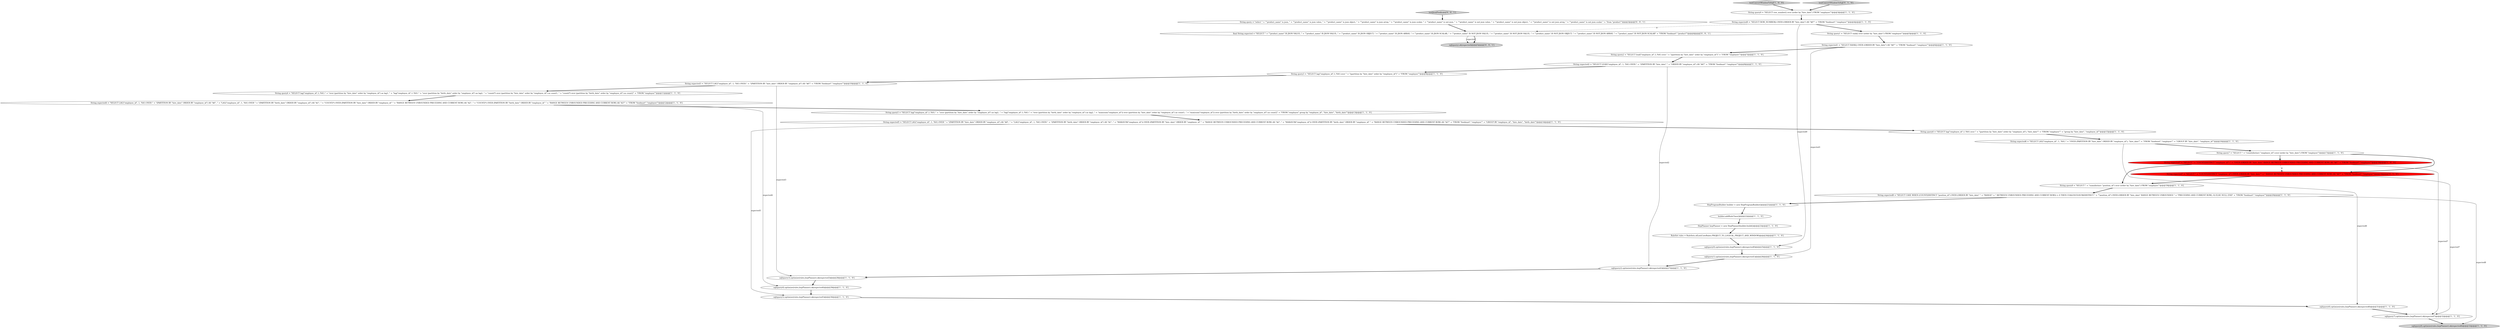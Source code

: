 digraph {
7 [style = filled, label = "String expected3 = \"SELECT LAG(\"employee_id\", 1, 'NA') OVER \" + \"(PARTITION BY \"hire_date\" ORDER BY \"employee_id\") AS \"$0\"\" + \"FROM \"foodmart\".\"employee\"\"@@@10@@@['1', '1', '0']", fillcolor = white, shape = ellipse image = "AAA0AAABBB1BBB"];
27 [style = filled, label = "String query5 = \"SELECT lag(\"employee_id\",1,'NA') \" + \"over (partition by \"hire_date\" order by \"employee_id\") as lag1, \" + \"lag(\"employee_id\",1,'NA') \" + \"over (partition by \"birth_date\" order by \"employee_id\") as lag2, \" + \"max(sum(\"employee_id\")) over (partition by \"hire_date\" order by \"employee_id\") as count1, \" + \"max(sum(\"employee_id\")) over (partition by \"birth_date\" order by \"employee_id\") as count2\" + \"FROM \"employee\" group by \"employee_id\", \"hire_date\", \"birth_date\"\"@@@13@@@['1', '1', '0']", fillcolor = white, shape = ellipse image = "AAA0AAABBB1BBB"];
17 [style = filled, label = "sql(query8).optimize(rules,hepPlanner).ok(expected8)@@@33@@@['1', '1', '0']", fillcolor = lightgray, shape = ellipse image = "AAA0AAABBB1BBB"];
25 [style = filled, label = "String query3 = \"SELECT lag(\"employee_id\",1,'NA') over \" + \"(partition by \"hire_date\" order by \"employee_id\")\" + \"FROM \"employee\"\"@@@9@@@['1', '1', '0']", fillcolor = white, shape = ellipse image = "AAA0AAABBB1BBB"];
14 [style = filled, label = "sql(query1).optimize(rules,hepPlanner).ok(expected1)@@@26@@@['1', '1', '0']", fillcolor = white, shape = ellipse image = "AAA0AAABBB1BBB"];
16 [style = filled, label = "sql(query3).optimize(rules,hepPlanner).ok(expected3)@@@28@@@['1', '1', '0']", fillcolor = white, shape = ellipse image = "AAA0AAABBB1BBB"];
9 [style = filled, label = "builder.addRuleClass()@@@22@@@['1', '1', '0']", fillcolor = white, shape = ellipse image = "AAA0AAABBB1BBB"];
5 [style = filled, label = "String expected8 = \"SELECT CASE WHEN (COUNT(DISTINCT \"position_id\") OVER (ORDER BY \"hire_date\" \" + \"RANGE\" + \" BETWEEN UNBOUNDED PRECEDING AND CURRENT ROW)) > 0 THEN COALESCE(SUM(DISTINCT \" + \"\"position_id\") OVER (ORDER BY \"hire_date\" RANGE BETWEEN UNBOUNDED \" + \"PRECEDING AND CURRENT ROW), 0) ELSE NULL END\" + \"FROM \"foodmart\".\"employee\"\"@@@20@@@['1', '1', '0']", fillcolor = white, shape = ellipse image = "AAA0AAABBB1BBB"];
2 [style = filled, label = "String query4 = \"SELECT lag(\"employee_id\",1,'NA') \" + \"over (partition by \"hire_date\" order by \"employee_id\") as lag1, \" + \"lag(\"employee_id\",1,'NA') \" + \"over (partition by \"birth_date\" order by \"employee_id\") as lag2, \" + \"count(*) over (partition by \"hire_date\" order by \"employee_id\") as count1, \" + \"count(*) over (partition by \"birth_date\" order by \"employee_id\") as count2\" + \"FROM \"employee\"\"@@@11@@@['1', '1', '0']", fillcolor = white, shape = ellipse image = "AAA0AAABBB1BBB"];
3 [style = filled, label = "HepProgramBuilder builder = new HepProgramBuilder()@@@21@@@['1', '1', '0']", fillcolor = white, shape = ellipse image = "AAA0AAABBB1BBB"];
29 [style = filled, label = "sql(query2).optimize(rules,hepPlanner).ok(expected2)@@@27@@@['1', '1', '0']", fillcolor = white, shape = ellipse image = "AAA0AAABBB1BBB"];
31 [style = filled, label = "String query1 = \"SELECT rank() over (order by \"hire_date\") FROM \"employee\"\"@@@5@@@['1', '1', '0']", fillcolor = white, shape = ellipse image = "AAA0AAABBB1BBB"];
22 [style = filled, label = "String expected2 = \"SELECT LEAD(\"employee_id\", 1, 'NA') OVER \" + \"(PARTITION BY \"hire_date\" \" + \"ORDER BY \"employee_id\") AS \"$0\"\" + \"FROM \"foodmart\".\"employee\"\"@@@8@@@['1', '1', '0']", fillcolor = white, shape = ellipse image = "AAA0AAABBB1BBB"];
37 [style = filled, label = "String query = \"select \" + \"\"product_name\" is json, \" + \"\"product_name\" is json value, \" + \"\"product_name\" is json object, \" + \"\"product_name\" is json array, \" + \"\"product_name\" is json scalar, \" + \"\"product_name\" is not json, \" + \"\"product_name\" is not json value, \" + \"\"product_name\" is not json object, \" + \"\"product_name\" is not json array, \" + \"\"product_name\" is not json scalar \" + \"from \"product\"\"@@@3@@@['0', '0', '1']", fillcolor = white, shape = ellipse image = "AAA0AAABBB3BBB"];
15 [style = filled, label = "String expected6 = \"SELECT LAG(\"employee_id\", 1, 'NA') \" + \"OVER (PARTITION BY \"hire_date\" ORDER BY \"employee_id\"), \"hire_date\"\" + \"FROM \"foodmart\".\"employee\"\" + \"GROUP BY \"hire_date\", \"employee_id\"\"@@@16@@@['1', '1', '0']", fillcolor = white, shape = ellipse image = "AAA0AAABBB1BBB"];
26 [style = filled, label = "String query2 = \"SELECT lead(\"employee_id\",1,'NA') over \" + \"(partition by \"hire_date\" order by \"employee_id\")\" + \"FROM \"employee\"\"@@@7@@@['1', '1', '0']", fillcolor = white, shape = ellipse image = "AAA0AAABBB1BBB"];
32 [style = filled, label = "String expected7 = \"SELECT \" + \"COUNT(DISTINCT \"employee_id\") OVER (ORDER BY \"hire_date\"\" + \" RANGE BETWEEN UNBOUNDED PRECEDING AND CURRENT ROW) AS \"$0\"\" + \"FROM \"foodmart\".\"employee\"\"@@@18@@@['0', '1', '0']", fillcolor = red, shape = ellipse image = "AAA1AAABBB2BBB"];
4 [style = filled, label = "testConvertWindowToSql['1', '0', '0']", fillcolor = lightgray, shape = diamond image = "AAA0AAABBB1BBB"];
8 [style = filled, label = "sql(query5).optimize(rules,hepPlanner).ok(expected5)@@@30@@@['1', '1', '0']", fillcolor = white, shape = ellipse image = "AAA0AAABBB1BBB"];
34 [style = filled, label = "sql(query).ok(expected)@@@5@@@['0', '0', '1']", fillcolor = lightgray, shape = ellipse image = "AAA0AAABBB3BBB"];
0 [style = filled, label = "String expected1 = \"SELECT RANK() OVER (ORDER BY \"hire_date\") AS \"$0\"\" + \"FROM \"foodmart\".\"employee\"\"@@@6@@@['1', '1', '0']", fillcolor = white, shape = ellipse image = "AAA0AAABBB1BBB"];
12 [style = filled, label = "String expected7 = \"SELECT \" + \"COUNT(DISTINCT \"employee_id\") \" + \"OVER (ORDER BY \"hire_date\" RANGE BETWEEN UNBOUNDED PRECEDING AND CURRENT ROW) AS \"$0\"\" + \"FROM \"foodmart\".\"employee\"\"@@@18@@@['1', '0', '0']", fillcolor = red, shape = ellipse image = "AAA1AAABBB1BBB"];
24 [style = filled, label = "String expected0 = \"SELECT ROW_NUMBER() OVER (ORDER BY \"hire_date\") AS \"$0\"\" + \"FROM \"foodmart\".\"employee\"\"@@@4@@@['1', '1', '0']", fillcolor = white, shape = ellipse image = "AAA0AAABBB1BBB"];
35 [style = filled, label = "testJsonPredicate['0', '0', '1']", fillcolor = lightgray, shape = diamond image = "AAA0AAABBB3BBB"];
20 [style = filled, label = "HepPlanner hepPlanner = new HepPlanner(builder.build())@@@23@@@['1', '1', '0']", fillcolor = white, shape = ellipse image = "AAA0AAABBB1BBB"];
23 [style = filled, label = "String expected4 = \"SELECT LAG(\"employee_id\", 1, 'NA') OVER \" + \"(PARTITION BY \"hire_date\" ORDER BY \"employee_id\") AS \"$0\", \" + \"LAG(\"employee_id\", 1, 'NA') OVER \" + \"(PARTITION BY \"birth_date\" ORDER BY \"employee_id\") AS \"$1\", \" + \"COUNT(*) OVER (PARTITION BY \"hire_date\" ORDER BY \"employee_id\" \" + \"RANGE BETWEEN UNBOUNDED PRECEDING AND CURRENT ROW) AS \"$2\", \" + \"COUNT(*) OVER (PARTITION BY \"birth_date\" ORDER BY \"employee_id\" \" + \"RANGE BETWEEN UNBOUNDED PRECEDING AND CURRENT ROW) AS \"$3\"\" + \"FROM \"foodmart\".\"employee\"\"@@@12@@@['1', '1', '0']", fillcolor = white, shape = ellipse image = "AAA0AAABBB1BBB"];
18 [style = filled, label = "RuleSet rules = RuleSets.ofList(CoreRules.PROJECT_TO_LOGICAL_PROJECT_AND_WINDOW)@@@24@@@['1', '1', '0']", fillcolor = white, shape = ellipse image = "AAA0AAABBB1BBB"];
21 [style = filled, label = "sql(query4).optimize(rules,hepPlanner).ok(expected4)@@@29@@@['1', '1', '0']", fillcolor = white, shape = ellipse image = "AAA0AAABBB1BBB"];
28 [style = filled, label = "String expected5 = \"SELECT LAG(\"employee_id\", 1, 'NA') OVER \" + \"(PARTITION BY \"hire_date\" ORDER BY \"employee_id\") AS \"$0\", \" + \"LAG(\"employee_id\", 1, 'NA') OVER \" + \"(PARTITION BY \"birth_date\" ORDER BY \"employee_id\") AS \"$1\", \" + \"MAX(SUM(\"employee_id\")) OVER (PARTITION BY \"hire_date\" ORDER BY \"employee_id\" \" + \"RANGE BETWEEN UNBOUNDED PRECEDING AND CURRENT ROW) AS \"$2\", \" + \"MAX(SUM(\"employee_id\")) OVER (PARTITION BY \"birth_date\" ORDER BY \"employee_id\" \" + \"RANGE BETWEEN UNBOUNDED PRECEDING AND CURRENT ROW) AS \"$3\"\" + \"FROM \"foodmart\".\"employee\"\" + \"GROUP BY \"employee_id\", \"hire_date\", \"birth_date\"\"@@@14@@@['1', '1', '0']", fillcolor = white, shape = ellipse image = "AAA0AAABBB1BBB"];
6 [style = filled, label = "sql(query7).optimize(rules,hepPlanner).ok(expected7)@@@32@@@['1', '1', '0']", fillcolor = white, shape = ellipse image = "AAA0AAABBB1BBB"];
36 [style = filled, label = "final String expected = \"SELECT \" + \"\"product_name\" IS JSON VALUE, \" + \"\"product_name\" IS JSON VALUE, \" + \"\"product_name\" IS JSON OBJECT, \" + \"\"product_name\" IS JSON ARRAY, \" + \"\"product_name\" IS JSON SCALAR, \" + \"\"product_name\" IS NOT JSON VALUE, \" + \"\"product_name\" IS NOT JSON VALUE, \" + \"\"product_name\" IS NOT JSON OBJECT, \" + \"\"product_name\" IS NOT JSON ARRAY, \" + \"\"product_name\" IS NOT JSON SCALAR\" + \"FROM \"foodmart\".\"product\"\"@@@4@@@['0', '0', '1']", fillcolor = white, shape = ellipse image = "AAA0AAABBB3BBB"];
11 [style = filled, label = "String query0 = \"SELECT row_number() over (order by \"hire_date\") FROM \"employee\"\"@@@3@@@['1', '1', '0']", fillcolor = white, shape = ellipse image = "AAA0AAABBB1BBB"];
13 [style = filled, label = "String query6 = \"SELECT lag(\"employee_id\",1,'NA') over \" + \"(partition by \"hire_date\" order by \"employee_id\"), \"hire_date\"\" + \"FROM \"employee\"\" + \"group by \"hire_date\", \"employee_id\"\"@@@15@@@['1', '1', '0']", fillcolor = white, shape = ellipse image = "AAA0AAABBB1BBB"];
30 [style = filled, label = "String query8 = \"SELECT \" + \"sum(distinct \"position_id\") over (order by \"hire_date\") FROM \"employee\"\"@@@19@@@['1', '1', '0']", fillcolor = white, shape = ellipse image = "AAA0AAABBB1BBB"];
19 [style = filled, label = "sql(query0).optimize(rules,hepPlanner).ok(expected0)@@@25@@@['1', '1', '0']", fillcolor = white, shape = ellipse image = "AAA0AAABBB1BBB"];
10 [style = filled, label = "sql(query6).optimize(rules,hepPlanner).ok(expected6)@@@31@@@['1', '1', '0']", fillcolor = white, shape = ellipse image = "AAA0AAABBB1BBB"];
1 [style = filled, label = "String query7 = \"SELECT \" + \"count(distinct \"employee_id\") over (order by \"hire_date\") FROM \"employee\"\"@@@17@@@['1', '1', '0']", fillcolor = white, shape = ellipse image = "AAA0AAABBB1BBB"];
33 [style = filled, label = "testConvertWindowToSql['0', '1', '0']", fillcolor = lightgray, shape = diamond image = "AAA0AAABBB2BBB"];
22->29 [style = solid, label="expected2"];
5->3 [style = bold, label=""];
6->17 [style = bold, label=""];
22->25 [style = bold, label=""];
8->10 [style = bold, label=""];
24->19 [style = solid, label="expected0"];
23->21 [style = solid, label="expected4"];
0->26 [style = bold, label=""];
37->36 [style = bold, label=""];
23->27 [style = bold, label=""];
31->0 [style = bold, label=""];
12->32 [style = dashed, label="0"];
27->28 [style = bold, label=""];
15->10 [style = solid, label="expected6"];
18->19 [style = bold, label=""];
21->8 [style = bold, label=""];
7->16 [style = solid, label="expected3"];
28->13 [style = bold, label=""];
12->30 [style = bold, label=""];
9->20 [style = bold, label=""];
28->8 [style = solid, label="expected5"];
11->24 [style = bold, label=""];
25->7 [style = bold, label=""];
32->30 [style = bold, label=""];
10->6 [style = bold, label=""];
26->22 [style = bold, label=""];
3->9 [style = bold, label=""];
2->23 [style = bold, label=""];
20->18 [style = bold, label=""];
33->11 [style = bold, label=""];
32->6 [style = solid, label="expected7"];
19->14 [style = bold, label=""];
12->6 [style = solid, label="expected7"];
36->34 [style = solid, label="expected"];
24->31 [style = bold, label=""];
30->5 [style = bold, label=""];
35->37 [style = bold, label=""];
7->2 [style = bold, label=""];
16->21 [style = bold, label=""];
1->12 [style = bold, label=""];
14->29 [style = bold, label=""];
1->32 [style = bold, label=""];
13->15 [style = bold, label=""];
5->17 [style = solid, label="expected8"];
4->11 [style = bold, label=""];
24->36 [style = dashed, label="0"];
29->16 [style = bold, label=""];
36->34 [style = bold, label=""];
0->14 [style = solid, label="expected1"];
15->1 [style = bold, label=""];
}

